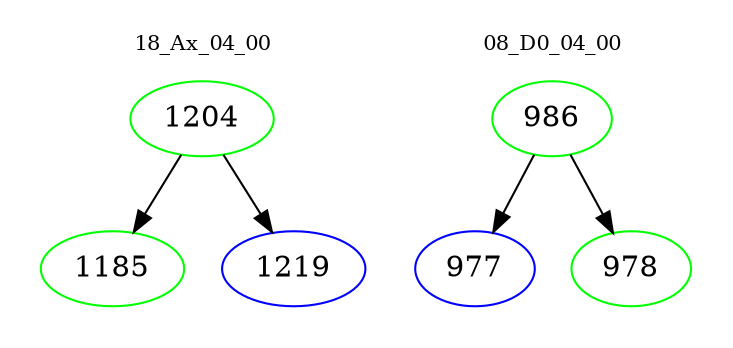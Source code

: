digraph{
subgraph cluster_0 {
color = white
label = "18_Ax_04_00";
fontsize=10;
T0_1204 [label="1204", color="green"]
T0_1204 -> T0_1185 [color="black"]
T0_1185 [label="1185", color="green"]
T0_1204 -> T0_1219 [color="black"]
T0_1219 [label="1219", color="blue"]
}
subgraph cluster_1 {
color = white
label = "08_D0_04_00";
fontsize=10;
T1_986 [label="986", color="green"]
T1_986 -> T1_977 [color="black"]
T1_977 [label="977", color="blue"]
T1_986 -> T1_978 [color="black"]
T1_978 [label="978", color="green"]
}
}
